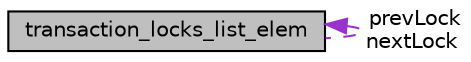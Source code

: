 digraph "transaction_locks_list_elem"
{
 // LATEX_PDF_SIZE
  bgcolor="transparent";
  edge [fontname="Helvetica",fontsize="10",labelfontname="Helvetica",labelfontsize="10"];
  node [fontname="Helvetica",fontsize="10",shape=record];
  Node1 [label="transaction_locks_list_elem",height=0.2,width=0.4,color="black", fillcolor="grey75", style="filled", fontcolor="black",tooltip="Structure that represents LockTable entry about transaction resource lock."];
  Node1 -> Node1 [dir="back",color="darkorchid3",fontsize="10",style="dashed",label=" prevLock\nnextLock" ,fontname="Helvetica"];
}
